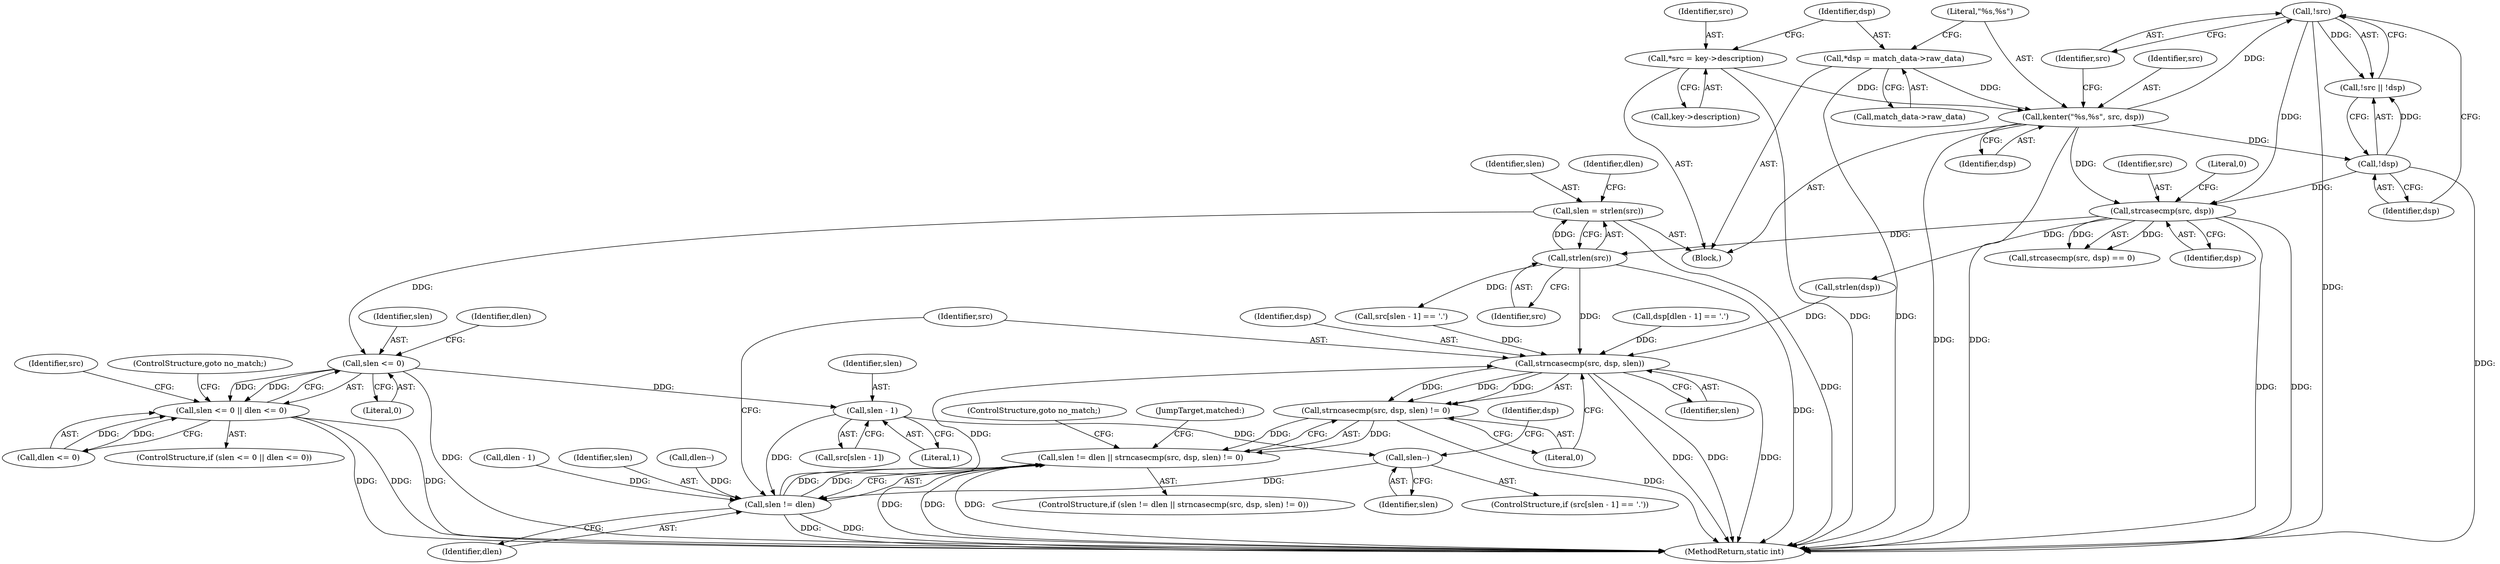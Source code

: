 digraph "0_linux_c06cfb08b88dfbe13be44a69ae2fdc3a7c902d81_1@API" {
"1000140" [label="(Call,slen = strlen(src))"];
"1000142" [label="(Call,strlen(src))"];
"1000135" [label="(Call,strcasecmp(src, dsp))"];
"1000128" [label="(Call,!src)"];
"1000122" [label="(Call,kenter(\"%s,%s\", src, dsp))"];
"1000111" [label="(Call,*src = key->description)"];
"1000117" [label="(Call,*dsp = match_data->raw_data)"];
"1000130" [label="(Call,!dsp)"];
"1000150" [label="(Call,slen <= 0)"];
"1000149" [label="(Call,slen <= 0 || dlen <= 0)"];
"1000161" [label="(Call,slen - 1)"];
"1000165" [label="(Call,slen--)"];
"1000179" [label="(Call,slen != dlen)"];
"1000178" [label="(Call,slen != dlen || strncasecmp(src, dsp, slen) != 0)"];
"1000183" [label="(Call,strncasecmp(src, dsp, slen))"];
"1000182" [label="(Call,strncasecmp(src, dsp, slen) != 0)"];
"1000125" [label="(Identifier,dsp)"];
"1000161" [label="(Call,slen - 1)"];
"1000138" [label="(Literal,0)"];
"1000170" [label="(Identifier,dsp)"];
"1000165" [label="(Call,slen--)"];
"1000160" [label="(Identifier,src)"];
"1000159" [label="(Call,src[slen - 1])"];
"1000149" [label="(Call,slen <= 0 || dlen <= 0)"];
"1000183" [label="(Call,strncasecmp(src, dsp, slen))"];
"1000153" [label="(Call,dlen <= 0)"];
"1000141" [label="(Identifier,slen)"];
"1000180" [label="(Identifier,slen)"];
"1000163" [label="(Literal,1)"];
"1000175" [label="(Call,dlen--)"];
"1000182" [label="(Call,strncasecmp(src, dsp, slen) != 0)"];
"1000156" [label="(ControlStructure,goto no_match;)"];
"1000157" [label="(ControlStructure,if (src[slen - 1] == '.'))"];
"1000177" [label="(ControlStructure,if (slen != dlen || strncasecmp(src, dsp, slen) != 0))"];
"1000122" [label="(Call,kenter(\"%s,%s\", src, dsp))"];
"1000146" [label="(Call,strlen(dsp))"];
"1000123" [label="(Literal,\"%s,%s\")"];
"1000127" [label="(Call,!src || !dsp)"];
"1000150" [label="(Call,slen <= 0)"];
"1000136" [label="(Identifier,src)"];
"1000179" [label="(Call,slen != dlen)"];
"1000112" [label="(Identifier,src)"];
"1000145" [label="(Identifier,dlen)"];
"1000158" [label="(Call,src[slen - 1] == '.')"];
"1000152" [label="(Literal,0)"];
"1000189" [label="(JumpTarget,matched:)"];
"1000154" [label="(Identifier,dlen)"];
"1000181" [label="(Identifier,dlen)"];
"1000151" [label="(Identifier,slen)"];
"1000129" [label="(Identifier,src)"];
"1000188" [label="(ControlStructure,goto no_match;)"];
"1000103" [label="(Block,)"];
"1000187" [label="(Literal,0)"];
"1000119" [label="(Call,match_data->raw_data)"];
"1000124" [label="(Identifier,src)"];
"1000199" [label="(MethodReturn,static int)"];
"1000148" [label="(ControlStructure,if (slen <= 0 || dlen <= 0))"];
"1000162" [label="(Identifier,slen)"];
"1000184" [label="(Identifier,src)"];
"1000113" [label="(Call,key->description)"];
"1000178" [label="(Call,slen != dlen || strncasecmp(src, dsp, slen) != 0)"];
"1000142" [label="(Call,strlen(src))"];
"1000117" [label="(Call,*dsp = match_data->raw_data)"];
"1000185" [label="(Identifier,dsp)"];
"1000130" [label="(Call,!dsp)"];
"1000131" [label="(Identifier,dsp)"];
"1000140" [label="(Call,slen = strlen(src))"];
"1000134" [label="(Call,strcasecmp(src, dsp) == 0)"];
"1000143" [label="(Identifier,src)"];
"1000135" [label="(Call,strcasecmp(src, dsp))"];
"1000171" [label="(Call,dlen - 1)"];
"1000128" [label="(Call,!src)"];
"1000186" [label="(Identifier,slen)"];
"1000168" [label="(Call,dsp[dlen - 1] == '.')"];
"1000111" [label="(Call,*src = key->description)"];
"1000166" [label="(Identifier,slen)"];
"1000118" [label="(Identifier,dsp)"];
"1000137" [label="(Identifier,dsp)"];
"1000140" -> "1000103"  [label="AST: "];
"1000140" -> "1000142"  [label="CFG: "];
"1000141" -> "1000140"  [label="AST: "];
"1000142" -> "1000140"  [label="AST: "];
"1000145" -> "1000140"  [label="CFG: "];
"1000140" -> "1000199"  [label="DDG: "];
"1000142" -> "1000140"  [label="DDG: "];
"1000140" -> "1000150"  [label="DDG: "];
"1000142" -> "1000143"  [label="CFG: "];
"1000143" -> "1000142"  [label="AST: "];
"1000142" -> "1000199"  [label="DDG: "];
"1000135" -> "1000142"  [label="DDG: "];
"1000142" -> "1000158"  [label="DDG: "];
"1000142" -> "1000183"  [label="DDG: "];
"1000135" -> "1000134"  [label="AST: "];
"1000135" -> "1000137"  [label="CFG: "];
"1000136" -> "1000135"  [label="AST: "];
"1000137" -> "1000135"  [label="AST: "];
"1000138" -> "1000135"  [label="CFG: "];
"1000135" -> "1000199"  [label="DDG: "];
"1000135" -> "1000199"  [label="DDG: "];
"1000135" -> "1000134"  [label="DDG: "];
"1000135" -> "1000134"  [label="DDG: "];
"1000128" -> "1000135"  [label="DDG: "];
"1000122" -> "1000135"  [label="DDG: "];
"1000130" -> "1000135"  [label="DDG: "];
"1000135" -> "1000146"  [label="DDG: "];
"1000128" -> "1000127"  [label="AST: "];
"1000128" -> "1000129"  [label="CFG: "];
"1000129" -> "1000128"  [label="AST: "];
"1000131" -> "1000128"  [label="CFG: "];
"1000127" -> "1000128"  [label="CFG: "];
"1000128" -> "1000199"  [label="DDG: "];
"1000128" -> "1000127"  [label="DDG: "];
"1000122" -> "1000128"  [label="DDG: "];
"1000122" -> "1000103"  [label="AST: "];
"1000122" -> "1000125"  [label="CFG: "];
"1000123" -> "1000122"  [label="AST: "];
"1000124" -> "1000122"  [label="AST: "];
"1000125" -> "1000122"  [label="AST: "];
"1000129" -> "1000122"  [label="CFG: "];
"1000122" -> "1000199"  [label="DDG: "];
"1000122" -> "1000199"  [label="DDG: "];
"1000111" -> "1000122"  [label="DDG: "];
"1000117" -> "1000122"  [label="DDG: "];
"1000122" -> "1000130"  [label="DDG: "];
"1000111" -> "1000103"  [label="AST: "];
"1000111" -> "1000113"  [label="CFG: "];
"1000112" -> "1000111"  [label="AST: "];
"1000113" -> "1000111"  [label="AST: "];
"1000118" -> "1000111"  [label="CFG: "];
"1000111" -> "1000199"  [label="DDG: "];
"1000117" -> "1000103"  [label="AST: "];
"1000117" -> "1000119"  [label="CFG: "];
"1000118" -> "1000117"  [label="AST: "];
"1000119" -> "1000117"  [label="AST: "];
"1000123" -> "1000117"  [label="CFG: "];
"1000117" -> "1000199"  [label="DDG: "];
"1000130" -> "1000127"  [label="AST: "];
"1000130" -> "1000131"  [label="CFG: "];
"1000131" -> "1000130"  [label="AST: "];
"1000127" -> "1000130"  [label="CFG: "];
"1000130" -> "1000199"  [label="DDG: "];
"1000130" -> "1000127"  [label="DDG: "];
"1000150" -> "1000149"  [label="AST: "];
"1000150" -> "1000152"  [label="CFG: "];
"1000151" -> "1000150"  [label="AST: "];
"1000152" -> "1000150"  [label="AST: "];
"1000154" -> "1000150"  [label="CFG: "];
"1000149" -> "1000150"  [label="CFG: "];
"1000150" -> "1000199"  [label="DDG: "];
"1000150" -> "1000149"  [label="DDG: "];
"1000150" -> "1000149"  [label="DDG: "];
"1000150" -> "1000161"  [label="DDG: "];
"1000149" -> "1000148"  [label="AST: "];
"1000149" -> "1000153"  [label="CFG: "];
"1000153" -> "1000149"  [label="AST: "];
"1000156" -> "1000149"  [label="CFG: "];
"1000160" -> "1000149"  [label="CFG: "];
"1000149" -> "1000199"  [label="DDG: "];
"1000149" -> "1000199"  [label="DDG: "];
"1000149" -> "1000199"  [label="DDG: "];
"1000153" -> "1000149"  [label="DDG: "];
"1000153" -> "1000149"  [label="DDG: "];
"1000161" -> "1000159"  [label="AST: "];
"1000161" -> "1000163"  [label="CFG: "];
"1000162" -> "1000161"  [label="AST: "];
"1000163" -> "1000161"  [label="AST: "];
"1000159" -> "1000161"  [label="CFG: "];
"1000161" -> "1000165"  [label="DDG: "];
"1000161" -> "1000179"  [label="DDG: "];
"1000165" -> "1000157"  [label="AST: "];
"1000165" -> "1000166"  [label="CFG: "];
"1000166" -> "1000165"  [label="AST: "];
"1000170" -> "1000165"  [label="CFG: "];
"1000165" -> "1000179"  [label="DDG: "];
"1000179" -> "1000178"  [label="AST: "];
"1000179" -> "1000181"  [label="CFG: "];
"1000180" -> "1000179"  [label="AST: "];
"1000181" -> "1000179"  [label="AST: "];
"1000184" -> "1000179"  [label="CFG: "];
"1000178" -> "1000179"  [label="CFG: "];
"1000179" -> "1000199"  [label="DDG: "];
"1000179" -> "1000199"  [label="DDG: "];
"1000179" -> "1000178"  [label="DDG: "];
"1000179" -> "1000178"  [label="DDG: "];
"1000171" -> "1000179"  [label="DDG: "];
"1000175" -> "1000179"  [label="DDG: "];
"1000179" -> "1000183"  [label="DDG: "];
"1000178" -> "1000177"  [label="AST: "];
"1000178" -> "1000182"  [label="CFG: "];
"1000182" -> "1000178"  [label="AST: "];
"1000188" -> "1000178"  [label="CFG: "];
"1000189" -> "1000178"  [label="CFG: "];
"1000178" -> "1000199"  [label="DDG: "];
"1000178" -> "1000199"  [label="DDG: "];
"1000178" -> "1000199"  [label="DDG: "];
"1000182" -> "1000178"  [label="DDG: "];
"1000182" -> "1000178"  [label="DDG: "];
"1000183" -> "1000182"  [label="AST: "];
"1000183" -> "1000186"  [label="CFG: "];
"1000184" -> "1000183"  [label="AST: "];
"1000185" -> "1000183"  [label="AST: "];
"1000186" -> "1000183"  [label="AST: "];
"1000187" -> "1000183"  [label="CFG: "];
"1000183" -> "1000199"  [label="DDG: "];
"1000183" -> "1000199"  [label="DDG: "];
"1000183" -> "1000199"  [label="DDG: "];
"1000183" -> "1000182"  [label="DDG: "];
"1000183" -> "1000182"  [label="DDG: "];
"1000183" -> "1000182"  [label="DDG: "];
"1000158" -> "1000183"  [label="DDG: "];
"1000168" -> "1000183"  [label="DDG: "];
"1000146" -> "1000183"  [label="DDG: "];
"1000182" -> "1000187"  [label="CFG: "];
"1000187" -> "1000182"  [label="AST: "];
"1000182" -> "1000199"  [label="DDG: "];
}
